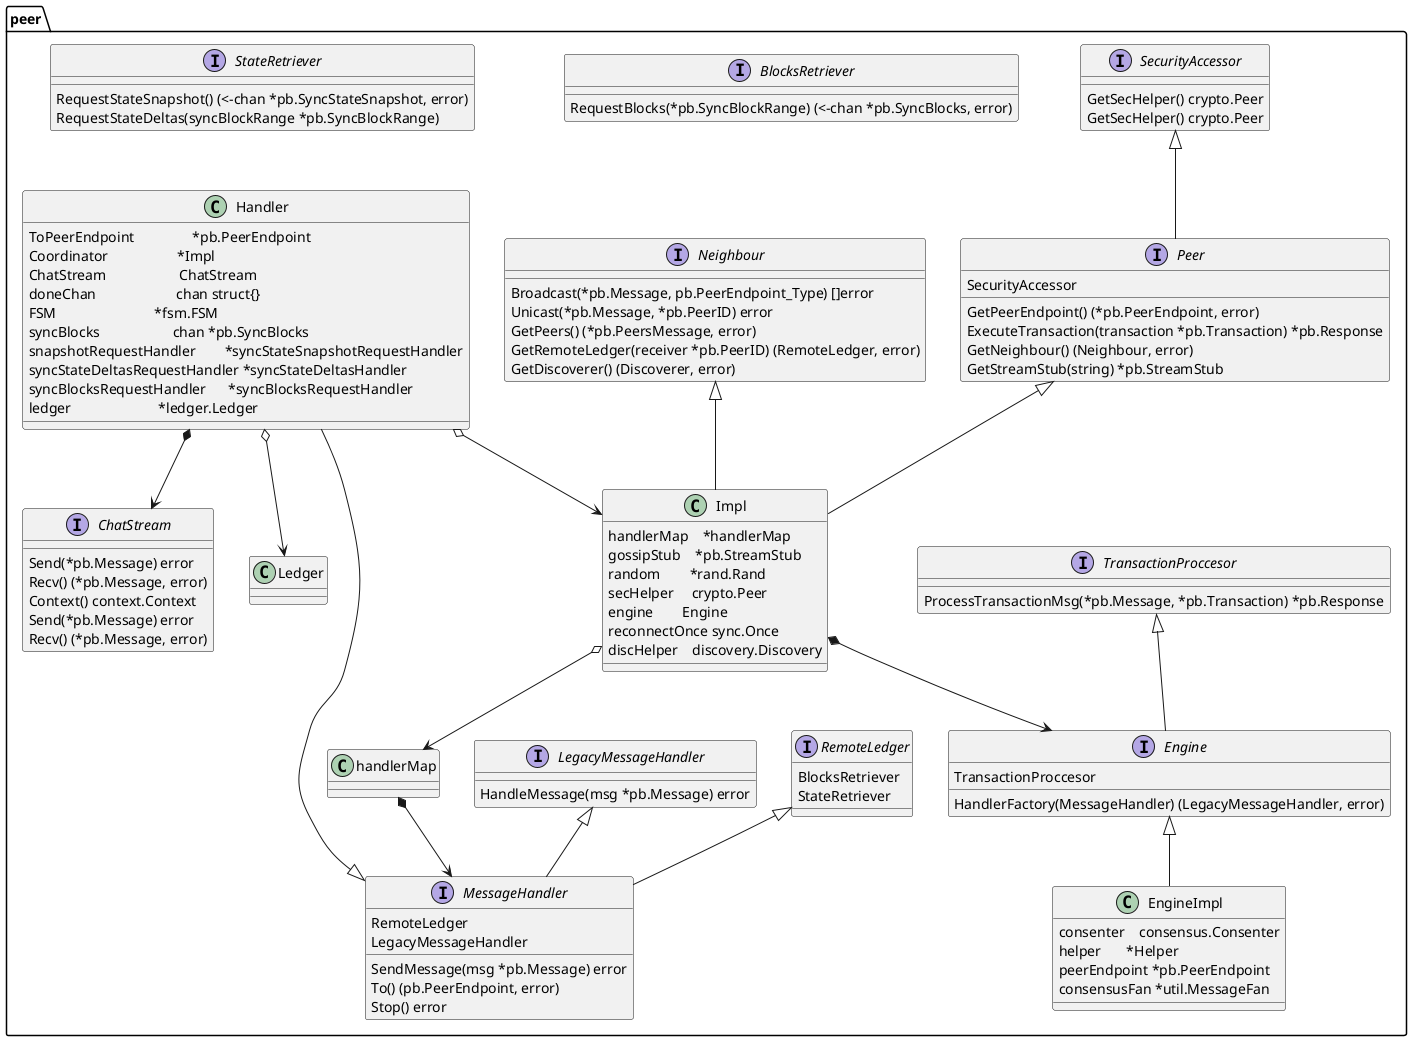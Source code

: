 @startuml


interface peer.Peer  {
	GetPeerEndpoint() (*pb.PeerEndpoint, error)
	ExecuteTransaction(transaction *pb.Transaction) *pb.Response
	SecurityAccessor
	GetNeighbour() (Neighbour, error)
	GetStreamStub(string) *pb.StreamStub
}
peer.SecurityAccessor <|-- peer.Peer


interface peer.Neighbour  {
	Broadcast(*pb.Message, pb.PeerEndpoint_Type) []error
	Unicast(*pb.Message, *pb.PeerID) error
	GetPeers() (*pb.PeersMessage, error)
	GetRemoteLedger(receiver *pb.PeerID) (RemoteLedger, error)
	GetDiscoverer() (Discoverer, error)
}

interface peer.BlocksRetriever  {
	RequestBlocks(*pb.SyncBlockRange) (<-chan *pb.SyncBlocks, error)
}

interface peer.StateRetriever  {
	RequestStateSnapshot() (<-chan *pb.SyncStateSnapshot, error)
	RequestStateDeltas(syncBlockRange *pb.SyncBlockRange)
}

interface peer.RemoteLedger  {
	BlocksRetriever
	StateRetriever
}

interface peer.ChatStream  {
	Send(*pb.Message) error
	Recv() (*pb.Message, error)
	Context() context.Context
}

interface peer.SecurityAccessor  {
	GetSecHelper() crypto.Peer
}

interface peer.LegacyMessageHandler  {
	HandleMessage(msg *pb.Message) error
}

interface peer.MessageHandler  {
	RemoteLedger
	LegacyMessageHandler
	SendMessage(msg *pb.Message) error
	To() (pb.PeerEndpoint, error)
	Stop() error
}
peer.RemoteLedger <|-- peer.MessageHandler
peer.LegacyMessageHandler <|-- peer.MessageHandler
peer.handlerMap *--> peer.MessageHandler


interface peer.ChatStream  {
	Send(*pb.Message) error
	Recv() (*pb.Message, error)
}

interface peer.SecurityAccessor  {
	GetSecHelper() crypto.Peer
}

interface peer.TransactionProccesor  {
	ProcessTransactionMsg(*pb.Message, *pb.Transaction) *pb.Response
}

interface peer.Engine  {
	TransactionProccesor
	HandlerFactory(MessageHandler) (LegacyMessageHandler, error)
}
peer.TransactionProccesor <|-- peer.Engine
peer.Engine <|-- peer.EngineImpl

class peer.EngineImpl {
	consenter    consensus.Consenter
	helper       *Helper
	peerEndpoint *pb.PeerEndpoint
	consensusFan *util.MessageFan
}


class peer.Impl {
	handlerMap    *handlerMap
	gossipStub    *pb.StreamStub
	random        *rand.Rand
	secHelper     crypto.Peer
	engine        Engine
	reconnectOnce sync.Once
	discHelper    discovery.Discovery
}
peer.Impl o--> peer.handlerMap
peer.Impl *--> peer.Engine
peer.Peer <|-- peer.Impl
peer.Neighbour <|-- peer.Impl


class peer.Handler  {
	ToPeerEndpoint                *pb.PeerEndpoint
	Coordinator                   *Impl
	ChatStream                    ChatStream
	doneChan                      chan struct{}
	FSM                           *fsm.FSM
	syncBlocks                    chan *pb.SyncBlocks
	snapshotRequestHandler        *syncStateSnapshotRequestHandler
	syncStateDeltasRequestHandler *syncStateDeltasHandler
	syncBlocksRequestHandler      *syncBlocksRequestHandler
	ledger                        *ledger.Ledger
}
peer.Handler *--> peer.ChatStream
peer.Handler o--> peer.Impl
peer.Handler --|> peer.MessageHandler
peer.Handler o--> peer.Ledger

@enduml

peer.Handler o--> ledger.Ledger

peer.BlocksRetriever <|-- peer.RemoteLedger
peer.StateRetriever <|-- peer.RemoteLedger

peer.Handler o--> peer.syncStateSnapshotRequestHandler
peer.Handler o--> peer.syncStateDeltasHandler
peer.Handler o--> peer.syncBlocksRequestHandler
